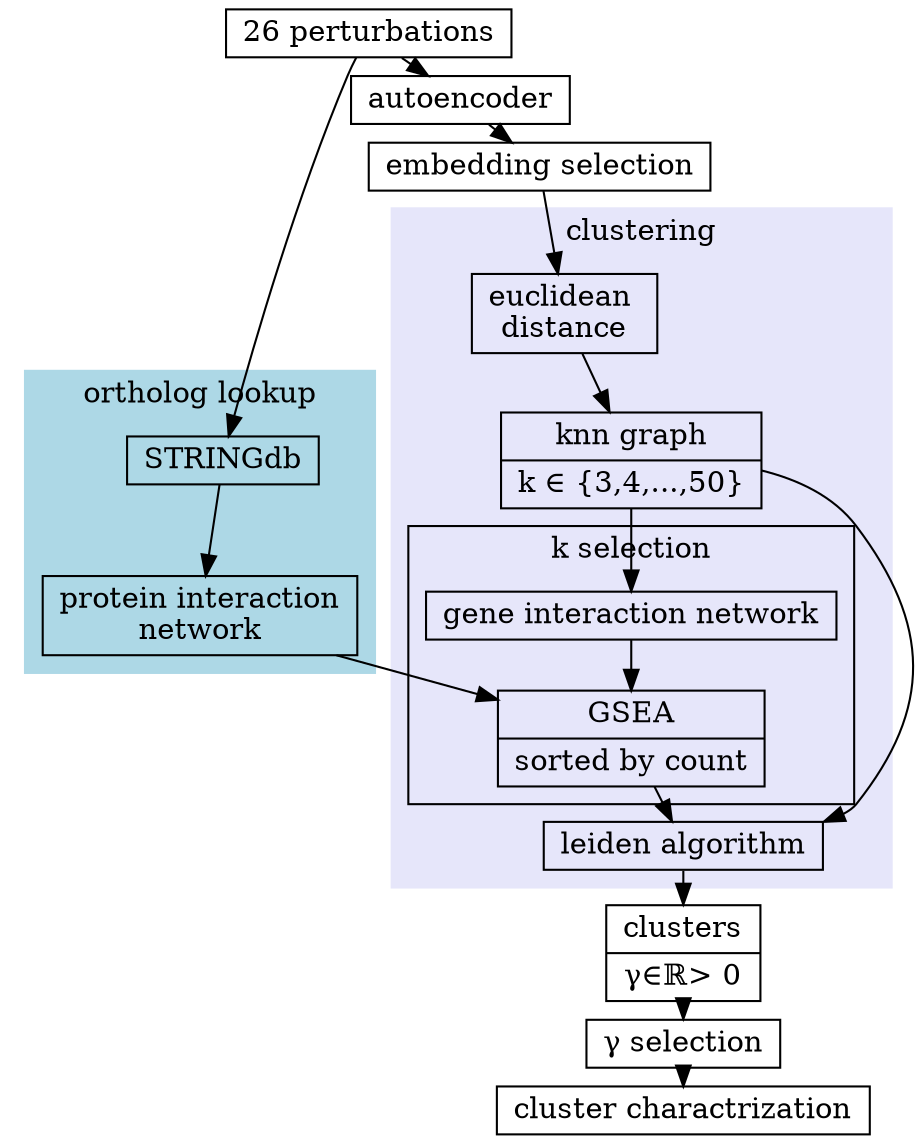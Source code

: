 digraph cluster0 {
	nodesep=.05;
	ranksep=0.05
	node [shape=record, height=.1];


	subgraph clusterortho {
		style=filled;
		color=lightblue;
		label="ortholog lookup";
		sdb; prot; 
	}


	subgraph clusterc {
		style=filled;
		color=lavender;
		label="clustering";
		subgraph cluster0 {
			style="";
			color=black;
			label="k selection";
			gsea0; inter;
		}
		d; knn; leiden;
	}

	pheno [label="26 perturbations"];
	e [label="autoencoder"];
	aic [label="embedding selection"];

	d [label="euclidean \ndistance"];
	knn [label="{<a> knn graph | k ∈ \{3,4,...,50\}}"];
	inter [label="gene interaction network"]

	sdb [label="{STRINGdb}"]
	prot [label="protein interaction\nnetwork"]
	gsea0 [label="{<a> GSEA | <b> sorted by count}"]

	leiden [label="leiden algorithm"];
	clust [label="{<a> clusters | <b> γ ∈ ℝ \> 0}"]

	ressel [label="γ selection"]

	eval [label="cluster charactrization"]
	pheno -> e -> aic -> d -> knn -> inter;
	inter -> gsea0 -> leiden -> clust
	knn -> leiden;
	
	pheno -> sdb -> prot ->  gsea0
	clust -> ressel -> eval
}

